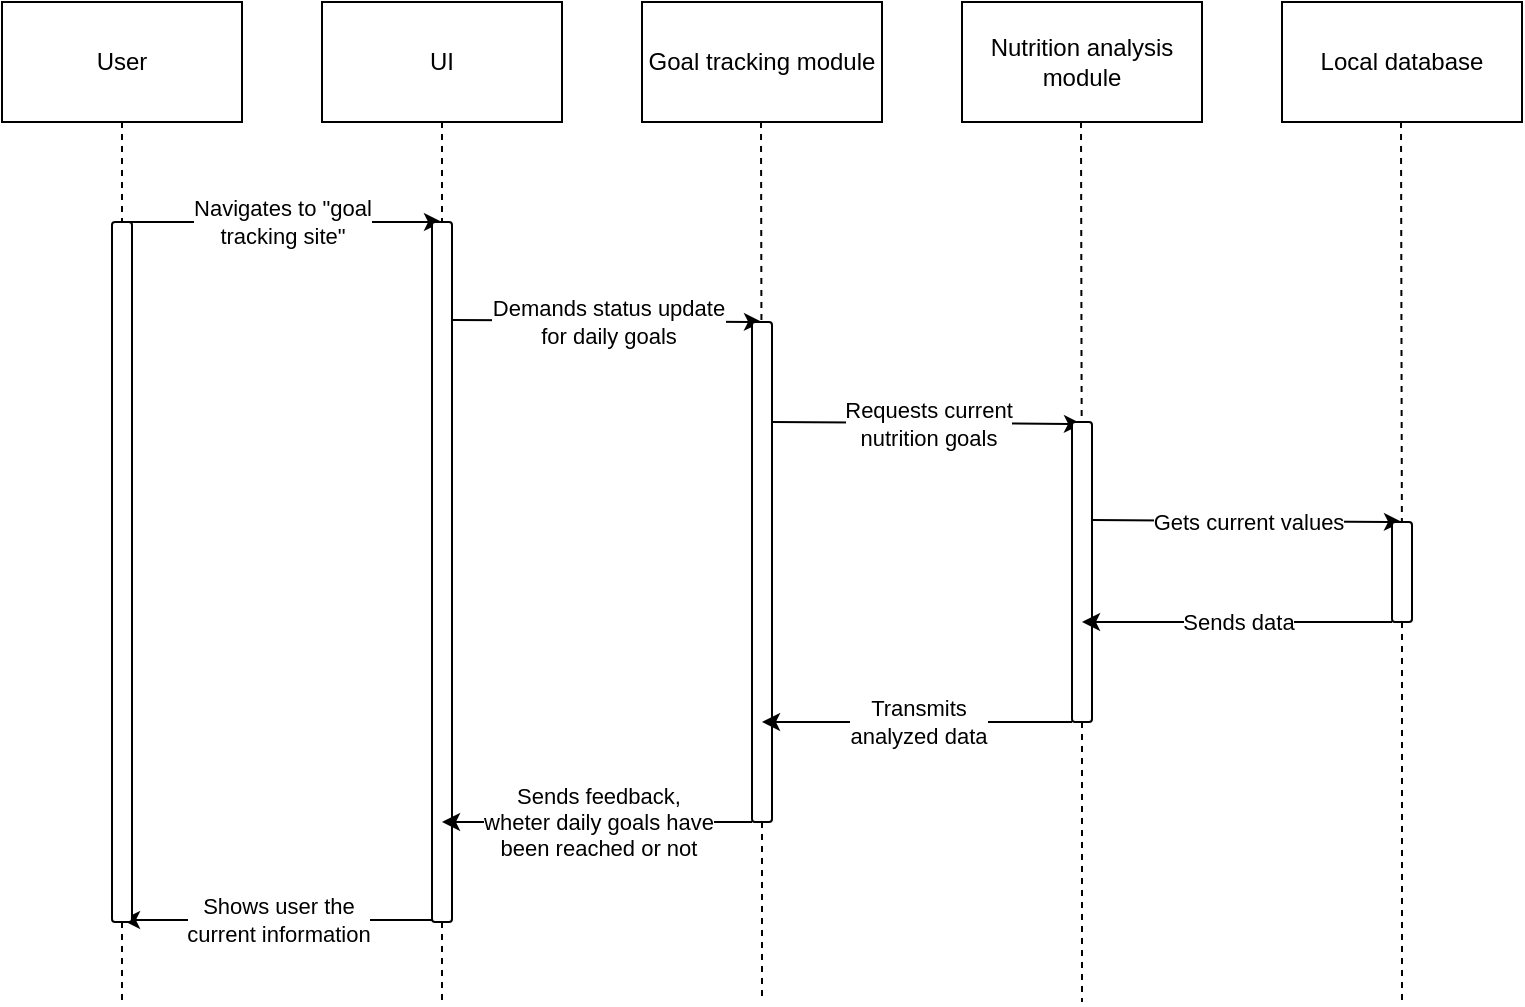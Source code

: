 <mxfile version="24.8.4">
  <diagram name="Seite-1" id="22ME-RJ8WNFZ1xnqjiXV">
    <mxGraphModel grid="1" page="1" gridSize="10" guides="1" tooltips="1" connect="1" arrows="1" fold="1" pageScale="1" pageWidth="827" pageHeight="1169" math="0" shadow="0">
      <root>
        <mxCell id="0" />
        <mxCell id="1" parent="0" />
        <mxCell id="fB5_CP9kFE39k3K4ymV6-1" value="User" style="rounded=0;whiteSpace=wrap;html=1;" vertex="1" parent="1">
          <mxGeometry x="40" y="180" width="120" height="60" as="geometry" />
        </mxCell>
        <mxCell id="fB5_CP9kFE39k3K4ymV6-2" value="UI" style="rounded=0;whiteSpace=wrap;html=1;" vertex="1" parent="1">
          <mxGeometry x="200" y="180" width="120" height="60" as="geometry" />
        </mxCell>
        <mxCell id="fB5_CP9kFE39k3K4ymV6-3" value="&lt;div&gt;Goal tracking module&lt;/div&gt;" style="rounded=0;whiteSpace=wrap;html=1;" vertex="1" parent="1">
          <mxGeometry x="360" y="180" width="120" height="60" as="geometry" />
        </mxCell>
        <mxCell id="fB5_CP9kFE39k3K4ymV6-4" value="&lt;div&gt;Nutrition analysis module&lt;/div&gt;" style="rounded=0;whiteSpace=wrap;html=1;" vertex="1" parent="1">
          <mxGeometry x="520" y="180" width="120" height="60" as="geometry" />
        </mxCell>
        <mxCell id="fB5_CP9kFE39k3K4ymV6-5" value="" style="endArrow=none;dashed=1;html=1;rounded=0;" edge="1" parent="1" source="_qAM3UQY7rkiAUcxu_jo-2">
          <mxGeometry width="50" height="50" relative="1" as="geometry">
            <mxPoint x="100" y="290" as="sourcePoint" />
            <mxPoint x="100" y="680" as="targetPoint" />
          </mxGeometry>
        </mxCell>
        <mxCell id="fB5_CP9kFE39k3K4ymV6-6" value="" style="endArrow=none;dashed=1;html=1;rounded=0;" edge="1" parent="1">
          <mxGeometry width="50" height="50" relative="1" as="geometry">
            <mxPoint x="260" y="640" as="sourcePoint" />
            <mxPoint x="260" y="640" as="targetPoint" />
          </mxGeometry>
        </mxCell>
        <mxCell id="fB5_CP9kFE39k3K4ymV6-7" value="" style="endArrow=classic;html=1;rounded=0;" edge="1" parent="1">
          <mxGeometry relative="1" as="geometry">
            <mxPoint x="100" y="290" as="sourcePoint" />
            <mxPoint x="260" y="290" as="targetPoint" />
          </mxGeometry>
        </mxCell>
        <mxCell id="fB5_CP9kFE39k3K4ymV6-8" value="Navigates to &quot;goal&lt;div&gt;tracking site&quot;&lt;/div&gt;" style="edgeLabel;resizable=0;html=1;;align=center;verticalAlign=middle;" connectable="0" vertex="1" parent="fB5_CP9kFE39k3K4ymV6-7">
          <mxGeometry relative="1" as="geometry" />
        </mxCell>
        <mxCell id="fB5_CP9kFE39k3K4ymV6-9" value="" style="endArrow=none;dashed=1;html=1;rounded=0;" edge="1" parent="1" source="fB5_CP9kFE39k3K4ymV6-2" target="fB5_CP9kFE39k3K4ymV6-10">
          <mxGeometry width="50" height="50" relative="1" as="geometry">
            <mxPoint x="260" y="240" as="sourcePoint" />
            <mxPoint x="260" y="640" as="targetPoint" />
          </mxGeometry>
        </mxCell>
        <mxCell id="fB5_CP9kFE39k3K4ymV6-10" value="" style="rounded=1;whiteSpace=wrap;html=1;" vertex="1" parent="1">
          <mxGeometry x="255" y="290" width="10" height="350" as="geometry" />
        </mxCell>
        <mxCell id="fB5_CP9kFE39k3K4ymV6-11" value="" style="endArrow=none;dashed=1;html=1;rounded=0;" edge="1" parent="1">
          <mxGeometry width="50" height="50" relative="1" as="geometry">
            <mxPoint x="420" y="590" as="sourcePoint" />
            <mxPoint x="420" y="680" as="targetPoint" />
          </mxGeometry>
        </mxCell>
        <mxCell id="fB5_CP9kFE39k3K4ymV6-12" value="" style="endArrow=none;dashed=1;html=1;rounded=0;" edge="1" parent="1">
          <mxGeometry width="50" height="50" relative="1" as="geometry">
            <mxPoint x="580" y="540" as="sourcePoint" />
            <mxPoint x="580" y="680" as="targetPoint" />
          </mxGeometry>
        </mxCell>
        <mxCell id="fB5_CP9kFE39k3K4ymV6-13" value="" style="endArrow=classic;html=1;rounded=0;" edge="1" parent="1">
          <mxGeometry relative="1" as="geometry">
            <mxPoint x="265" y="339" as="sourcePoint" />
            <mxPoint x="420" y="340" as="targetPoint" />
          </mxGeometry>
        </mxCell>
        <mxCell id="fB5_CP9kFE39k3K4ymV6-14" value="&lt;div&gt;Demands status update&lt;/div&gt;&lt;div&gt;for daily goals&lt;/div&gt;" style="edgeLabel;resizable=0;html=1;;align=center;verticalAlign=middle;" connectable="0" vertex="1" parent="fB5_CP9kFE39k3K4ymV6-13">
          <mxGeometry relative="1" as="geometry" />
        </mxCell>
        <mxCell id="fB5_CP9kFE39k3K4ymV6-15" value="" style="endArrow=none;dashed=1;html=1;rounded=0;" edge="1" parent="1" target="fB5_CP9kFE39k3K4ymV6-16">
          <mxGeometry width="50" height="50" relative="1" as="geometry">
            <mxPoint x="419.5" y="240" as="sourcePoint" />
            <mxPoint x="419.5" y="650" as="targetPoint" />
          </mxGeometry>
        </mxCell>
        <mxCell id="fB5_CP9kFE39k3K4ymV6-16" value="" style="rounded=1;whiteSpace=wrap;html=1;" vertex="1" parent="1">
          <mxGeometry x="415" y="340" width="10" height="250" as="geometry" />
        </mxCell>
        <mxCell id="fB5_CP9kFE39k3K4ymV6-17" value="" style="endArrow=classic;html=1;rounded=0;" edge="1" parent="1">
          <mxGeometry relative="1" as="geometry">
            <mxPoint x="425" y="390" as="sourcePoint" />
            <mxPoint x="580" y="391" as="targetPoint" />
          </mxGeometry>
        </mxCell>
        <mxCell id="fB5_CP9kFE39k3K4ymV6-18" value="&lt;div&gt;Requests current&lt;/div&gt;&lt;div&gt;nutrition goals&lt;/div&gt;" style="edgeLabel;resizable=0;html=1;;align=center;verticalAlign=middle;" connectable="0" vertex="1" parent="fB5_CP9kFE39k3K4ymV6-17">
          <mxGeometry relative="1" as="geometry" />
        </mxCell>
        <mxCell id="fB5_CP9kFE39k3K4ymV6-19" value="" style="endArrow=none;dashed=1;html=1;rounded=0;" edge="1" parent="1" target="fB5_CP9kFE39k3K4ymV6-20">
          <mxGeometry width="50" height="50" relative="1" as="geometry">
            <mxPoint x="579.5" y="240" as="sourcePoint" />
            <mxPoint x="579.5" y="650" as="targetPoint" />
          </mxGeometry>
        </mxCell>
        <mxCell id="fB5_CP9kFE39k3K4ymV6-20" value="" style="rounded=1;whiteSpace=wrap;html=1;" vertex="1" parent="1">
          <mxGeometry x="575" y="390" width="10" height="150" as="geometry" />
        </mxCell>
        <mxCell id="fB5_CP9kFE39k3K4ymV6-21" value="" style="endArrow=classic;html=1;rounded=0;" edge="1" parent="1">
          <mxGeometry relative="1" as="geometry">
            <mxPoint x="575" y="540" as="sourcePoint" />
            <mxPoint x="420" y="540" as="targetPoint" />
          </mxGeometry>
        </mxCell>
        <mxCell id="fB5_CP9kFE39k3K4ymV6-22" value="&lt;div&gt;Transmits&lt;/div&gt;&lt;div&gt;analyzed data&lt;/div&gt;" style="edgeLabel;resizable=0;html=1;;align=center;verticalAlign=middle;" connectable="0" vertex="1" parent="fB5_CP9kFE39k3K4ymV6-21">
          <mxGeometry relative="1" as="geometry" />
        </mxCell>
        <mxCell id="fB5_CP9kFE39k3K4ymV6-25" value="" style="endArrow=classic;html=1;rounded=0;" edge="1" parent="1">
          <mxGeometry relative="1" as="geometry">
            <mxPoint x="415" y="590" as="sourcePoint" />
            <mxPoint x="260" y="590" as="targetPoint" />
          </mxGeometry>
        </mxCell>
        <mxCell id="fB5_CP9kFE39k3K4ymV6-26" value="&lt;div&gt;Sends feedback,&lt;/div&gt;&lt;div&gt;wheter daily goals have&lt;/div&gt;&lt;div&gt;been reached or not&lt;/div&gt;" style="edgeLabel;resizable=0;html=1;;align=center;verticalAlign=middle;" connectable="0" vertex="1" parent="fB5_CP9kFE39k3K4ymV6-25">
          <mxGeometry relative="1" as="geometry" />
        </mxCell>
        <mxCell id="fB5_CP9kFE39k3K4ymV6-27" value="" style="endArrow=none;dashed=1;html=1;rounded=0;exitX=0.5;exitY=1;exitDx=0;exitDy=0;" edge="1" parent="1">
          <mxGeometry width="50" height="50" relative="1" as="geometry">
            <mxPoint x="260" y="640" as="sourcePoint" />
            <mxPoint x="260" y="680" as="targetPoint" />
          </mxGeometry>
        </mxCell>
        <mxCell id="fB5_CP9kFE39k3K4ymV6-29" value="" style="endArrow=classic;html=1;rounded=0;" edge="1" parent="1">
          <mxGeometry relative="1" as="geometry">
            <mxPoint x="255" y="639" as="sourcePoint" />
            <mxPoint x="100" y="639" as="targetPoint" />
          </mxGeometry>
        </mxCell>
        <mxCell id="fB5_CP9kFE39k3K4ymV6-30" value="&lt;div&gt;Shows user the&lt;/div&gt;&lt;div&gt;current information&lt;/div&gt;" style="edgeLabel;resizable=0;html=1;;align=center;verticalAlign=middle;" connectable="0" vertex="1" parent="fB5_CP9kFE39k3K4ymV6-29">
          <mxGeometry relative="1" as="geometry" />
        </mxCell>
        <mxCell id="fB5_CP9kFE39k3K4ymV6-34" value="Local database" style="rounded=0;whiteSpace=wrap;html=1;" vertex="1" parent="1">
          <mxGeometry x="680" y="180" width="120" height="60" as="geometry" />
        </mxCell>
        <mxCell id="fB5_CP9kFE39k3K4ymV6-35" value="" style="endArrow=none;dashed=1;html=1;rounded=0;" edge="1" parent="1" source="fB5_CP9kFE39k3K4ymV6-41">
          <mxGeometry width="50" height="50" relative="1" as="geometry">
            <mxPoint x="739.5" y="240" as="sourcePoint" />
            <mxPoint x="740" y="680" as="targetPoint" />
          </mxGeometry>
        </mxCell>
        <mxCell id="fB5_CP9kFE39k3K4ymV6-39" value="" style="endArrow=classic;html=1;rounded=0;" edge="1" parent="1">
          <mxGeometry relative="1" as="geometry">
            <mxPoint x="585" y="439" as="sourcePoint" />
            <mxPoint x="740" y="440" as="targetPoint" />
          </mxGeometry>
        </mxCell>
        <mxCell id="fB5_CP9kFE39k3K4ymV6-40" value="Gets current values" style="edgeLabel;resizable=0;html=1;;align=center;verticalAlign=middle;" connectable="0" vertex="1" parent="fB5_CP9kFE39k3K4ymV6-39">
          <mxGeometry relative="1" as="geometry" />
        </mxCell>
        <mxCell id="fB5_CP9kFE39k3K4ymV6-42" value="" style="endArrow=none;dashed=1;html=1;rounded=0;" edge="1" parent="1" target="fB5_CP9kFE39k3K4ymV6-41">
          <mxGeometry width="50" height="50" relative="1" as="geometry">
            <mxPoint x="739.5" y="240" as="sourcePoint" />
            <mxPoint x="740" y="640" as="targetPoint" />
          </mxGeometry>
        </mxCell>
        <mxCell id="fB5_CP9kFE39k3K4ymV6-41" value="" style="rounded=1;whiteSpace=wrap;html=1;" vertex="1" parent="1">
          <mxGeometry x="735" y="440" width="10" height="50" as="geometry" />
        </mxCell>
        <mxCell id="fB5_CP9kFE39k3K4ymV6-43" value="" style="endArrow=classic;html=1;rounded=0;" edge="1" parent="1">
          <mxGeometry relative="1" as="geometry">
            <mxPoint x="735" y="490" as="sourcePoint" />
            <mxPoint x="580" y="490" as="targetPoint" />
          </mxGeometry>
        </mxCell>
        <mxCell id="fB5_CP9kFE39k3K4ymV6-44" value="Sends data" style="edgeLabel;resizable=0;html=1;;align=center;verticalAlign=middle;" connectable="0" vertex="1" parent="fB5_CP9kFE39k3K4ymV6-43">
          <mxGeometry relative="1" as="geometry" />
        </mxCell>
        <mxCell id="_qAM3UQY7rkiAUcxu_jo-3" value="" style="endArrow=none;dashed=1;html=1;rounded=0;" edge="1" parent="1" source="fB5_CP9kFE39k3K4ymV6-1" target="_qAM3UQY7rkiAUcxu_jo-2">
          <mxGeometry width="50" height="50" relative="1" as="geometry">
            <mxPoint x="100" y="240" as="sourcePoint" />
            <mxPoint x="100" y="680" as="targetPoint" />
          </mxGeometry>
        </mxCell>
        <mxCell id="_qAM3UQY7rkiAUcxu_jo-2" value="" style="rounded=1;whiteSpace=wrap;html=1;" vertex="1" parent="1">
          <mxGeometry x="95" y="290" width="10" height="350" as="geometry" />
        </mxCell>
      </root>
    </mxGraphModel>
  </diagram>
</mxfile>
